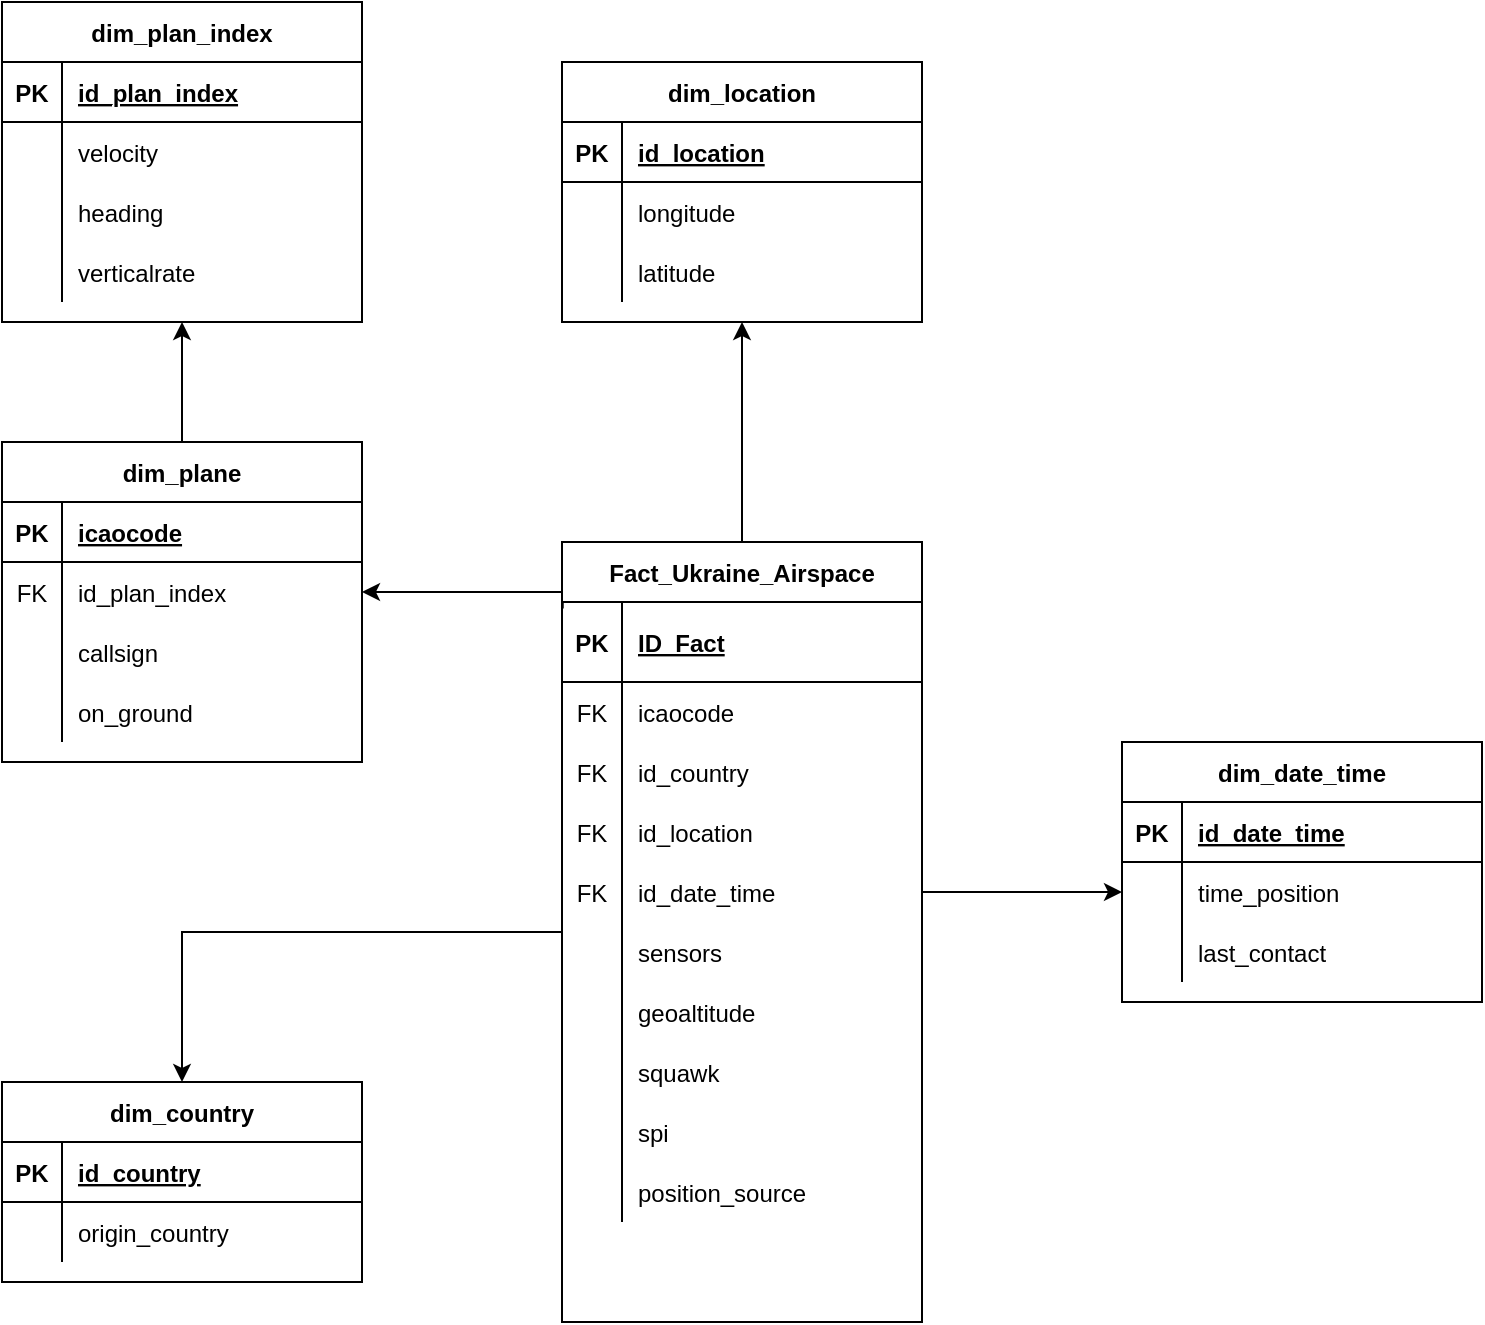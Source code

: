 <mxfile version="17.1.3" type="device"><diagram id="o-n-_YGw9UTGnMSqzrki" name="Page-1"><mxGraphModel dx="1483" dy="1939" grid="1" gridSize="10" guides="1" tooltips="1" connect="1" arrows="1" fold="1" page="1" pageScale="1" pageWidth="827" pageHeight="1169" math="0" shadow="0"><root><mxCell id="0"/><mxCell id="1" parent="0"/><mxCell id="sLgvHFrkwe0DDYvUkBk4-252" style="edgeStyle=orthogonalEdgeStyle;rounded=0;orthogonalLoop=1;jettySize=auto;html=1;entryX=0.5;entryY=1;entryDx=0;entryDy=0;" edge="1" parent="1" source="sLgvHFrkwe0DDYvUkBk4-289" target="sLgvHFrkwe0DDYvUkBk4-193"><mxGeometry relative="1" as="geometry"><mxPoint x="570" y="250" as="sourcePoint"/></mxGeometry></mxCell><mxCell id="sLgvHFrkwe0DDYvUkBk4-384" style="edgeStyle=orthogonalEdgeStyle;rounded=0;orthogonalLoop=1;jettySize=auto;html=1;entryX=0.5;entryY=1;entryDx=0;entryDy=0;" edge="1" parent="1" source="sLgvHFrkwe0DDYvUkBk4-180" target="sLgvHFrkwe0DDYvUkBk4-336"><mxGeometry relative="1" as="geometry"/></mxCell><mxCell id="sLgvHFrkwe0DDYvUkBk4-180" value="dim_plane" style="shape=table;startSize=30;container=1;collapsible=1;childLayout=tableLayout;fixedRows=1;rowLines=0;fontStyle=1;align=center;resizeLast=1;" vertex="1" parent="1"><mxGeometry x="200" y="110" width="180" height="160" as="geometry"/></mxCell><mxCell id="sLgvHFrkwe0DDYvUkBk4-181" value="" style="shape=tableRow;horizontal=0;startSize=0;swimlaneHead=0;swimlaneBody=0;fillColor=none;collapsible=0;dropTarget=0;points=[[0,0.5],[1,0.5]];portConstraint=eastwest;top=0;left=0;right=0;bottom=1;" vertex="1" parent="sLgvHFrkwe0DDYvUkBk4-180"><mxGeometry y="30" width="180" height="30" as="geometry"/></mxCell><mxCell id="sLgvHFrkwe0DDYvUkBk4-182" value="PK" style="shape=partialRectangle;connectable=0;fillColor=none;top=0;left=0;bottom=0;right=0;fontStyle=1;overflow=hidden;" vertex="1" parent="sLgvHFrkwe0DDYvUkBk4-181"><mxGeometry width="30" height="30" as="geometry"><mxRectangle width="30" height="30" as="alternateBounds"/></mxGeometry></mxCell><mxCell id="sLgvHFrkwe0DDYvUkBk4-183" value="icaocode" style="shape=partialRectangle;connectable=0;fillColor=none;top=0;left=0;bottom=0;right=0;align=left;spacingLeft=6;fontStyle=5;overflow=hidden;" vertex="1" parent="sLgvHFrkwe0DDYvUkBk4-181"><mxGeometry x="30" width="150" height="30" as="geometry"><mxRectangle width="150" height="30" as="alternateBounds"/></mxGeometry></mxCell><mxCell id="sLgvHFrkwe0DDYvUkBk4-184" value="" style="shape=tableRow;horizontal=0;startSize=0;swimlaneHead=0;swimlaneBody=0;fillColor=none;collapsible=0;dropTarget=0;points=[[0,0.5],[1,0.5]];portConstraint=eastwest;top=0;left=0;right=0;bottom=0;" vertex="1" parent="sLgvHFrkwe0DDYvUkBk4-180"><mxGeometry y="60" width="180" height="30" as="geometry"/></mxCell><mxCell id="sLgvHFrkwe0DDYvUkBk4-185" value="FK" style="shape=partialRectangle;connectable=0;fillColor=none;top=0;left=0;bottom=0;right=0;editable=1;overflow=hidden;" vertex="1" parent="sLgvHFrkwe0DDYvUkBk4-184"><mxGeometry width="30" height="30" as="geometry"><mxRectangle width="30" height="30" as="alternateBounds"/></mxGeometry></mxCell><mxCell id="sLgvHFrkwe0DDYvUkBk4-186" value="id_plan_index" style="shape=partialRectangle;connectable=0;fillColor=none;top=0;left=0;bottom=0;right=0;align=left;spacingLeft=6;overflow=hidden;" vertex="1" parent="sLgvHFrkwe0DDYvUkBk4-184"><mxGeometry x="30" width="150" height="30" as="geometry"><mxRectangle width="150" height="30" as="alternateBounds"/></mxGeometry></mxCell><mxCell id="sLgvHFrkwe0DDYvUkBk4-333" value="" style="shape=tableRow;horizontal=0;startSize=0;swimlaneHead=0;swimlaneBody=0;fillColor=none;collapsible=0;dropTarget=0;points=[[0,0.5],[1,0.5]];portConstraint=eastwest;top=0;left=0;right=0;bottom=0;" vertex="1" parent="sLgvHFrkwe0DDYvUkBk4-180"><mxGeometry y="90" width="180" height="30" as="geometry"/></mxCell><mxCell id="sLgvHFrkwe0DDYvUkBk4-334" value="" style="shape=partialRectangle;connectable=0;fillColor=none;top=0;left=0;bottom=0;right=0;editable=1;overflow=hidden;" vertex="1" parent="sLgvHFrkwe0DDYvUkBk4-333"><mxGeometry width="30" height="30" as="geometry"><mxRectangle width="30" height="30" as="alternateBounds"/></mxGeometry></mxCell><mxCell id="sLgvHFrkwe0DDYvUkBk4-335" value="callsign" style="shape=partialRectangle;connectable=0;fillColor=none;top=0;left=0;bottom=0;right=0;align=left;spacingLeft=6;overflow=hidden;" vertex="1" parent="sLgvHFrkwe0DDYvUkBk4-333"><mxGeometry x="30" width="150" height="30" as="geometry"><mxRectangle width="150" height="30" as="alternateBounds"/></mxGeometry></mxCell><mxCell id="sLgvHFrkwe0DDYvUkBk4-350" value="" style="shape=tableRow;horizontal=0;startSize=0;swimlaneHead=0;swimlaneBody=0;fillColor=none;collapsible=0;dropTarget=0;points=[[0,0.5],[1,0.5]];portConstraint=eastwest;top=0;left=0;right=0;bottom=0;" vertex="1" parent="sLgvHFrkwe0DDYvUkBk4-180"><mxGeometry y="120" width="180" height="30" as="geometry"/></mxCell><mxCell id="sLgvHFrkwe0DDYvUkBk4-351" value="" style="shape=partialRectangle;connectable=0;fillColor=none;top=0;left=0;bottom=0;right=0;editable=1;overflow=hidden;" vertex="1" parent="sLgvHFrkwe0DDYvUkBk4-350"><mxGeometry width="30" height="30" as="geometry"><mxRectangle width="30" height="30" as="alternateBounds"/></mxGeometry></mxCell><mxCell id="sLgvHFrkwe0DDYvUkBk4-352" value="on_ground" style="shape=partialRectangle;connectable=0;fillColor=none;top=0;left=0;bottom=0;right=0;align=left;spacingLeft=6;overflow=hidden;" vertex="1" parent="sLgvHFrkwe0DDYvUkBk4-350"><mxGeometry x="30" width="150" height="30" as="geometry"><mxRectangle width="150" height="30" as="alternateBounds"/></mxGeometry></mxCell><mxCell id="sLgvHFrkwe0DDYvUkBk4-193" value="dim_location" style="shape=table;startSize=30;container=1;collapsible=1;childLayout=tableLayout;fixedRows=1;rowLines=0;fontStyle=1;align=center;resizeLast=1;" vertex="1" parent="1"><mxGeometry x="480" y="-80" width="180" height="130" as="geometry"/></mxCell><mxCell id="sLgvHFrkwe0DDYvUkBk4-194" value="" style="shape=tableRow;horizontal=0;startSize=0;swimlaneHead=0;swimlaneBody=0;fillColor=none;collapsible=0;dropTarget=0;points=[[0,0.5],[1,0.5]];portConstraint=eastwest;top=0;left=0;right=0;bottom=1;" vertex="1" parent="sLgvHFrkwe0DDYvUkBk4-193"><mxGeometry y="30" width="180" height="30" as="geometry"/></mxCell><mxCell id="sLgvHFrkwe0DDYvUkBk4-195" value="PK" style="shape=partialRectangle;connectable=0;fillColor=none;top=0;left=0;bottom=0;right=0;fontStyle=1;overflow=hidden;" vertex="1" parent="sLgvHFrkwe0DDYvUkBk4-194"><mxGeometry width="30" height="30" as="geometry"><mxRectangle width="30" height="30" as="alternateBounds"/></mxGeometry></mxCell><mxCell id="sLgvHFrkwe0DDYvUkBk4-196" value="id_location" style="shape=partialRectangle;connectable=0;fillColor=none;top=0;left=0;bottom=0;right=0;align=left;spacingLeft=6;fontStyle=5;overflow=hidden;" vertex="1" parent="sLgvHFrkwe0DDYvUkBk4-194"><mxGeometry x="30" width="150" height="30" as="geometry"><mxRectangle width="150" height="30" as="alternateBounds"/></mxGeometry></mxCell><mxCell id="sLgvHFrkwe0DDYvUkBk4-197" value="" style="shape=tableRow;horizontal=0;startSize=0;swimlaneHead=0;swimlaneBody=0;fillColor=none;collapsible=0;dropTarget=0;points=[[0,0.5],[1,0.5]];portConstraint=eastwest;top=0;left=0;right=0;bottom=0;" vertex="1" parent="sLgvHFrkwe0DDYvUkBk4-193"><mxGeometry y="60" width="180" height="30" as="geometry"/></mxCell><mxCell id="sLgvHFrkwe0DDYvUkBk4-198" value="" style="shape=partialRectangle;connectable=0;fillColor=none;top=0;left=0;bottom=0;right=0;editable=1;overflow=hidden;" vertex="1" parent="sLgvHFrkwe0DDYvUkBk4-197"><mxGeometry width="30" height="30" as="geometry"><mxRectangle width="30" height="30" as="alternateBounds"/></mxGeometry></mxCell><mxCell id="sLgvHFrkwe0DDYvUkBk4-199" value="longitude" style="shape=partialRectangle;connectable=0;fillColor=none;top=0;left=0;bottom=0;right=0;align=left;spacingLeft=6;overflow=hidden;" vertex="1" parent="sLgvHFrkwe0DDYvUkBk4-197"><mxGeometry x="30" width="150" height="30" as="geometry"><mxRectangle width="150" height="30" as="alternateBounds"/></mxGeometry></mxCell><mxCell id="sLgvHFrkwe0DDYvUkBk4-200" value="" style="shape=tableRow;horizontal=0;startSize=0;swimlaneHead=0;swimlaneBody=0;fillColor=none;collapsible=0;dropTarget=0;points=[[0,0.5],[1,0.5]];portConstraint=eastwest;top=0;left=0;right=0;bottom=0;" vertex="1" parent="sLgvHFrkwe0DDYvUkBk4-193"><mxGeometry y="90" width="180" height="30" as="geometry"/></mxCell><mxCell id="sLgvHFrkwe0DDYvUkBk4-201" value="" style="shape=partialRectangle;connectable=0;fillColor=none;top=0;left=0;bottom=0;right=0;editable=1;overflow=hidden;" vertex="1" parent="sLgvHFrkwe0DDYvUkBk4-200"><mxGeometry width="30" height="30" as="geometry"><mxRectangle width="30" height="30" as="alternateBounds"/></mxGeometry></mxCell><mxCell id="sLgvHFrkwe0DDYvUkBk4-202" value="latitude" style="shape=partialRectangle;connectable=0;fillColor=none;top=0;left=0;bottom=0;right=0;align=left;spacingLeft=6;overflow=hidden;" vertex="1" parent="sLgvHFrkwe0DDYvUkBk4-200"><mxGeometry x="30" width="150" height="30" as="geometry"><mxRectangle width="150" height="30" as="alternateBounds"/></mxGeometry></mxCell><mxCell id="sLgvHFrkwe0DDYvUkBk4-206" value="dim_date_time" style="shape=table;startSize=30;container=1;collapsible=1;childLayout=tableLayout;fixedRows=1;rowLines=0;fontStyle=1;align=center;resizeLast=1;" vertex="1" parent="1"><mxGeometry x="760" y="260" width="180" height="130" as="geometry"/></mxCell><mxCell id="sLgvHFrkwe0DDYvUkBk4-207" value="" style="shape=tableRow;horizontal=0;startSize=0;swimlaneHead=0;swimlaneBody=0;fillColor=none;collapsible=0;dropTarget=0;points=[[0,0.5],[1,0.5]];portConstraint=eastwest;top=0;left=0;right=0;bottom=1;" vertex="1" parent="sLgvHFrkwe0DDYvUkBk4-206"><mxGeometry y="30" width="180" height="30" as="geometry"/></mxCell><mxCell id="sLgvHFrkwe0DDYvUkBk4-208" value="PK" style="shape=partialRectangle;connectable=0;fillColor=none;top=0;left=0;bottom=0;right=0;fontStyle=1;overflow=hidden;" vertex="1" parent="sLgvHFrkwe0DDYvUkBk4-207"><mxGeometry width="30" height="30" as="geometry"><mxRectangle width="30" height="30" as="alternateBounds"/></mxGeometry></mxCell><mxCell id="sLgvHFrkwe0DDYvUkBk4-209" value="id_date_time" style="shape=partialRectangle;connectable=0;fillColor=none;top=0;left=0;bottom=0;right=0;align=left;spacingLeft=6;fontStyle=5;overflow=hidden;" vertex="1" parent="sLgvHFrkwe0DDYvUkBk4-207"><mxGeometry x="30" width="150" height="30" as="geometry"><mxRectangle width="150" height="30" as="alternateBounds"/></mxGeometry></mxCell><mxCell id="sLgvHFrkwe0DDYvUkBk4-210" value="" style="shape=tableRow;horizontal=0;startSize=0;swimlaneHead=0;swimlaneBody=0;fillColor=none;collapsible=0;dropTarget=0;points=[[0,0.5],[1,0.5]];portConstraint=eastwest;top=0;left=0;right=0;bottom=0;" vertex="1" parent="sLgvHFrkwe0DDYvUkBk4-206"><mxGeometry y="60" width="180" height="30" as="geometry"/></mxCell><mxCell id="sLgvHFrkwe0DDYvUkBk4-211" value="" style="shape=partialRectangle;connectable=0;fillColor=none;top=0;left=0;bottom=0;right=0;editable=1;overflow=hidden;" vertex="1" parent="sLgvHFrkwe0DDYvUkBk4-210"><mxGeometry width="30" height="30" as="geometry"><mxRectangle width="30" height="30" as="alternateBounds"/></mxGeometry></mxCell><mxCell id="sLgvHFrkwe0DDYvUkBk4-212" value="time_position" style="shape=partialRectangle;connectable=0;fillColor=none;top=0;left=0;bottom=0;right=0;align=left;spacingLeft=6;overflow=hidden;" vertex="1" parent="sLgvHFrkwe0DDYvUkBk4-210"><mxGeometry x="30" width="150" height="30" as="geometry"><mxRectangle width="150" height="30" as="alternateBounds"/></mxGeometry></mxCell><mxCell id="sLgvHFrkwe0DDYvUkBk4-213" value="" style="shape=tableRow;horizontal=0;startSize=0;swimlaneHead=0;swimlaneBody=0;fillColor=none;collapsible=0;dropTarget=0;points=[[0,0.5],[1,0.5]];portConstraint=eastwest;top=0;left=0;right=0;bottom=0;" vertex="1" parent="sLgvHFrkwe0DDYvUkBk4-206"><mxGeometry y="90" width="180" height="30" as="geometry"/></mxCell><mxCell id="sLgvHFrkwe0DDYvUkBk4-214" value="" style="shape=partialRectangle;connectable=0;fillColor=none;top=0;left=0;bottom=0;right=0;editable=1;overflow=hidden;" vertex="1" parent="sLgvHFrkwe0DDYvUkBk4-213"><mxGeometry width="30" height="30" as="geometry"><mxRectangle width="30" height="30" as="alternateBounds"/></mxGeometry></mxCell><mxCell id="sLgvHFrkwe0DDYvUkBk4-215" value="last_contact" style="shape=partialRectangle;connectable=0;fillColor=none;top=0;left=0;bottom=0;right=0;align=left;spacingLeft=6;overflow=hidden;" vertex="1" parent="sLgvHFrkwe0DDYvUkBk4-213"><mxGeometry x="30" width="150" height="30" as="geometry"><mxRectangle width="150" height="30" as="alternateBounds"/></mxGeometry></mxCell><mxCell id="sLgvHFrkwe0DDYvUkBk4-219" value="dim_country" style="shape=table;startSize=30;container=1;collapsible=1;childLayout=tableLayout;fixedRows=1;rowLines=0;fontStyle=1;align=center;resizeLast=1;" vertex="1" parent="1"><mxGeometry x="200" y="430" width="180" height="100" as="geometry"/></mxCell><mxCell id="sLgvHFrkwe0DDYvUkBk4-220" value="" style="shape=tableRow;horizontal=0;startSize=0;swimlaneHead=0;swimlaneBody=0;fillColor=none;collapsible=0;dropTarget=0;points=[[0,0.5],[1,0.5]];portConstraint=eastwest;top=0;left=0;right=0;bottom=1;" vertex="1" parent="sLgvHFrkwe0DDYvUkBk4-219"><mxGeometry y="30" width="180" height="30" as="geometry"/></mxCell><mxCell id="sLgvHFrkwe0DDYvUkBk4-221" value="PK" style="shape=partialRectangle;connectable=0;fillColor=none;top=0;left=0;bottom=0;right=0;fontStyle=1;overflow=hidden;" vertex="1" parent="sLgvHFrkwe0DDYvUkBk4-220"><mxGeometry width="30" height="30" as="geometry"><mxRectangle width="30" height="30" as="alternateBounds"/></mxGeometry></mxCell><mxCell id="sLgvHFrkwe0DDYvUkBk4-222" value="id_country" style="shape=partialRectangle;connectable=0;fillColor=none;top=0;left=0;bottom=0;right=0;align=left;spacingLeft=6;fontStyle=5;overflow=hidden;" vertex="1" parent="sLgvHFrkwe0DDYvUkBk4-220"><mxGeometry x="30" width="150" height="30" as="geometry"><mxRectangle width="150" height="30" as="alternateBounds"/></mxGeometry></mxCell><mxCell id="sLgvHFrkwe0DDYvUkBk4-223" value="" style="shape=tableRow;horizontal=0;startSize=0;swimlaneHead=0;swimlaneBody=0;fillColor=none;collapsible=0;dropTarget=0;points=[[0,0.5],[1,0.5]];portConstraint=eastwest;top=0;left=0;right=0;bottom=0;" vertex="1" parent="sLgvHFrkwe0DDYvUkBk4-219"><mxGeometry y="60" width="180" height="30" as="geometry"/></mxCell><mxCell id="sLgvHFrkwe0DDYvUkBk4-224" value="" style="shape=partialRectangle;connectable=0;fillColor=none;top=0;left=0;bottom=0;right=0;editable=1;overflow=hidden;" vertex="1" parent="sLgvHFrkwe0DDYvUkBk4-223"><mxGeometry width="30" height="30" as="geometry"><mxRectangle width="30" height="30" as="alternateBounds"/></mxGeometry></mxCell><mxCell id="sLgvHFrkwe0DDYvUkBk4-225" value="origin_country" style="shape=partialRectangle;connectable=0;fillColor=none;top=0;left=0;bottom=0;right=0;align=left;spacingLeft=6;overflow=hidden;" vertex="1" parent="sLgvHFrkwe0DDYvUkBk4-223"><mxGeometry x="30" width="150" height="30" as="geometry"><mxRectangle width="150" height="30" as="alternateBounds"/></mxGeometry></mxCell><mxCell id="sLgvHFrkwe0DDYvUkBk4-259" style="edgeStyle=orthogonalEdgeStyle;rounded=0;orthogonalLoop=1;jettySize=auto;html=1;entryX=1;entryY=0.5;entryDx=0;entryDy=0;exitX=0.002;exitY=0.081;exitDx=0;exitDy=0;exitPerimeter=0;" edge="1" parent="1" source="sLgvHFrkwe0DDYvUkBk4-290" target="sLgvHFrkwe0DDYvUkBk4-184"><mxGeometry relative="1" as="geometry"><mxPoint x="480" y="295" as="sourcePoint"/><Array as="points"><mxPoint x="480" y="185"/></Array></mxGeometry></mxCell><mxCell id="sLgvHFrkwe0DDYvUkBk4-359" style="edgeStyle=orthogonalEdgeStyle;rounded=0;orthogonalLoop=1;jettySize=auto;html=1;entryX=0.5;entryY=0;entryDx=0;entryDy=0;" edge="1" parent="1" source="sLgvHFrkwe0DDYvUkBk4-289" target="sLgvHFrkwe0DDYvUkBk4-219"><mxGeometry relative="1" as="geometry"/></mxCell><mxCell id="sLgvHFrkwe0DDYvUkBk4-289" value="Fact_Ukraine_Airspace" style="shape=table;startSize=30;container=1;collapsible=1;childLayout=tableLayout;fixedRows=1;rowLines=0;fontStyle=1;align=center;resizeLast=1;" vertex="1" parent="1"><mxGeometry x="480" y="160" width="180" height="390" as="geometry"/></mxCell><mxCell id="sLgvHFrkwe0DDYvUkBk4-290" value="" style="shape=tableRow;horizontal=0;startSize=0;swimlaneHead=0;swimlaneBody=0;fillColor=none;collapsible=0;dropTarget=0;points=[[0,0.5],[1,0.5]];portConstraint=eastwest;top=0;left=0;right=0;bottom=1;" vertex="1" parent="sLgvHFrkwe0DDYvUkBk4-289"><mxGeometry y="30" width="180" height="40" as="geometry"/></mxCell><mxCell id="sLgvHFrkwe0DDYvUkBk4-291" value="PK" style="shape=partialRectangle;connectable=0;fillColor=none;top=0;left=0;bottom=0;right=0;fontStyle=1;overflow=hidden;" vertex="1" parent="sLgvHFrkwe0DDYvUkBk4-290"><mxGeometry width="30" height="40" as="geometry"><mxRectangle width="30" height="40" as="alternateBounds"/></mxGeometry></mxCell><mxCell id="sLgvHFrkwe0DDYvUkBk4-292" value="ID_Fact" style="shape=partialRectangle;connectable=0;fillColor=none;top=0;left=0;bottom=0;right=0;align=left;spacingLeft=6;fontStyle=5;overflow=hidden;" vertex="1" parent="sLgvHFrkwe0DDYvUkBk4-290"><mxGeometry x="30" width="150" height="40" as="geometry"><mxRectangle width="150" height="40" as="alternateBounds"/></mxGeometry></mxCell><mxCell id="sLgvHFrkwe0DDYvUkBk4-293" value="" style="shape=tableRow;horizontal=0;startSize=0;swimlaneHead=0;swimlaneBody=0;fillColor=none;collapsible=0;dropTarget=0;points=[[0,0.5],[1,0.5]];portConstraint=eastwest;top=0;left=0;right=0;bottom=0;" vertex="1" parent="sLgvHFrkwe0DDYvUkBk4-289"><mxGeometry y="70" width="180" height="30" as="geometry"/></mxCell><mxCell id="sLgvHFrkwe0DDYvUkBk4-294" value="FK" style="shape=partialRectangle;connectable=0;fillColor=none;top=0;left=0;bottom=0;right=0;editable=1;overflow=hidden;" vertex="1" parent="sLgvHFrkwe0DDYvUkBk4-293"><mxGeometry width="30" height="30" as="geometry"><mxRectangle width="30" height="30" as="alternateBounds"/></mxGeometry></mxCell><mxCell id="sLgvHFrkwe0DDYvUkBk4-295" value="icaocode" style="shape=partialRectangle;connectable=0;fillColor=none;top=0;left=0;bottom=0;right=0;align=left;spacingLeft=6;overflow=hidden;" vertex="1" parent="sLgvHFrkwe0DDYvUkBk4-293"><mxGeometry x="30" width="150" height="30" as="geometry"><mxRectangle width="150" height="30" as="alternateBounds"/></mxGeometry></mxCell><mxCell id="sLgvHFrkwe0DDYvUkBk4-296" value="" style="shape=tableRow;horizontal=0;startSize=0;swimlaneHead=0;swimlaneBody=0;fillColor=none;collapsible=0;dropTarget=0;points=[[0,0.5],[1,0.5]];portConstraint=eastwest;top=0;left=0;right=0;bottom=0;" vertex="1" parent="sLgvHFrkwe0DDYvUkBk4-289"><mxGeometry y="100" width="180" height="30" as="geometry"/></mxCell><mxCell id="sLgvHFrkwe0DDYvUkBk4-297" value="FK" style="shape=partialRectangle;connectable=0;fillColor=none;top=0;left=0;bottom=0;right=0;editable=1;overflow=hidden;" vertex="1" parent="sLgvHFrkwe0DDYvUkBk4-296"><mxGeometry width="30" height="30" as="geometry"><mxRectangle width="30" height="30" as="alternateBounds"/></mxGeometry></mxCell><mxCell id="sLgvHFrkwe0DDYvUkBk4-298" value="id_country" style="shape=partialRectangle;connectable=0;fillColor=none;top=0;left=0;bottom=0;right=0;align=left;spacingLeft=6;overflow=hidden;" vertex="1" parent="sLgvHFrkwe0DDYvUkBk4-296"><mxGeometry x="30" width="150" height="30" as="geometry"><mxRectangle width="150" height="30" as="alternateBounds"/></mxGeometry></mxCell><mxCell id="sLgvHFrkwe0DDYvUkBk4-299" value="" style="shape=tableRow;horizontal=0;startSize=0;swimlaneHead=0;swimlaneBody=0;fillColor=none;collapsible=0;dropTarget=0;points=[[0,0.5],[1,0.5]];portConstraint=eastwest;top=0;left=0;right=0;bottom=0;" vertex="1" parent="sLgvHFrkwe0DDYvUkBk4-289"><mxGeometry y="130" width="180" height="30" as="geometry"/></mxCell><mxCell id="sLgvHFrkwe0DDYvUkBk4-300" value="FK" style="shape=partialRectangle;connectable=0;fillColor=none;top=0;left=0;bottom=0;right=0;editable=1;overflow=hidden;" vertex="1" parent="sLgvHFrkwe0DDYvUkBk4-299"><mxGeometry width="30" height="30" as="geometry"><mxRectangle width="30" height="30" as="alternateBounds"/></mxGeometry></mxCell><mxCell id="sLgvHFrkwe0DDYvUkBk4-301" value="id_location" style="shape=partialRectangle;connectable=0;fillColor=none;top=0;left=0;bottom=0;right=0;align=left;spacingLeft=6;overflow=hidden;" vertex="1" parent="sLgvHFrkwe0DDYvUkBk4-299"><mxGeometry x="30" width="150" height="30" as="geometry"><mxRectangle width="150" height="30" as="alternateBounds"/></mxGeometry></mxCell><mxCell id="sLgvHFrkwe0DDYvUkBk4-320" value="" style="shape=tableRow;horizontal=0;startSize=0;swimlaneHead=0;swimlaneBody=0;fillColor=none;collapsible=0;dropTarget=0;points=[[0,0.5],[1,0.5]];portConstraint=eastwest;top=0;left=0;right=0;bottom=0;" vertex="1" parent="sLgvHFrkwe0DDYvUkBk4-289"><mxGeometry y="160" width="180" height="30" as="geometry"/></mxCell><mxCell id="sLgvHFrkwe0DDYvUkBk4-321" value="FK" style="shape=partialRectangle;connectable=0;fillColor=none;top=0;left=0;bottom=0;right=0;editable=1;overflow=hidden;" vertex="1" parent="sLgvHFrkwe0DDYvUkBk4-320"><mxGeometry width="30" height="30" as="geometry"><mxRectangle width="30" height="30" as="alternateBounds"/></mxGeometry></mxCell><mxCell id="sLgvHFrkwe0DDYvUkBk4-322" value="id_date_time" style="shape=partialRectangle;connectable=0;fillColor=none;top=0;left=0;bottom=0;right=0;align=left;spacingLeft=6;overflow=hidden;" vertex="1" parent="sLgvHFrkwe0DDYvUkBk4-320"><mxGeometry x="30" width="150" height="30" as="geometry"><mxRectangle width="150" height="30" as="alternateBounds"/></mxGeometry></mxCell><mxCell id="sLgvHFrkwe0DDYvUkBk4-365" value="" style="shape=tableRow;horizontal=0;startSize=0;swimlaneHead=0;swimlaneBody=0;fillColor=none;collapsible=0;dropTarget=0;points=[[0,0.5],[1,0.5]];portConstraint=eastwest;top=0;left=0;right=0;bottom=0;" vertex="1" parent="sLgvHFrkwe0DDYvUkBk4-289"><mxGeometry y="190" width="180" height="30" as="geometry"/></mxCell><mxCell id="sLgvHFrkwe0DDYvUkBk4-366" value="" style="shape=partialRectangle;connectable=0;fillColor=none;top=0;left=0;bottom=0;right=0;editable=1;overflow=hidden;" vertex="1" parent="sLgvHFrkwe0DDYvUkBk4-365"><mxGeometry width="30" height="30" as="geometry"><mxRectangle width="30" height="30" as="alternateBounds"/></mxGeometry></mxCell><mxCell id="sLgvHFrkwe0DDYvUkBk4-367" value="sensors" style="shape=partialRectangle;connectable=0;fillColor=none;top=0;left=0;bottom=0;right=0;align=left;spacingLeft=6;overflow=hidden;" vertex="1" parent="sLgvHFrkwe0DDYvUkBk4-365"><mxGeometry x="30" width="150" height="30" as="geometry"><mxRectangle width="150" height="30" as="alternateBounds"/></mxGeometry></mxCell><mxCell id="sLgvHFrkwe0DDYvUkBk4-368" value="" style="shape=tableRow;horizontal=0;startSize=0;swimlaneHead=0;swimlaneBody=0;fillColor=none;collapsible=0;dropTarget=0;points=[[0,0.5],[1,0.5]];portConstraint=eastwest;top=0;left=0;right=0;bottom=0;" vertex="1" parent="sLgvHFrkwe0DDYvUkBk4-289"><mxGeometry y="220" width="180" height="30" as="geometry"/></mxCell><mxCell id="sLgvHFrkwe0DDYvUkBk4-369" value="" style="shape=partialRectangle;connectable=0;fillColor=none;top=0;left=0;bottom=0;right=0;editable=1;overflow=hidden;" vertex="1" parent="sLgvHFrkwe0DDYvUkBk4-368"><mxGeometry width="30" height="30" as="geometry"><mxRectangle width="30" height="30" as="alternateBounds"/></mxGeometry></mxCell><mxCell id="sLgvHFrkwe0DDYvUkBk4-370" value="geoaltitude" style="shape=partialRectangle;connectable=0;fillColor=none;top=0;left=0;bottom=0;right=0;align=left;spacingLeft=6;overflow=hidden;" vertex="1" parent="sLgvHFrkwe0DDYvUkBk4-368"><mxGeometry x="30" width="150" height="30" as="geometry"><mxRectangle width="150" height="30" as="alternateBounds"/></mxGeometry></mxCell><mxCell id="sLgvHFrkwe0DDYvUkBk4-371" value="" style="shape=tableRow;horizontal=0;startSize=0;swimlaneHead=0;swimlaneBody=0;fillColor=none;collapsible=0;dropTarget=0;points=[[0,0.5],[1,0.5]];portConstraint=eastwest;top=0;left=0;right=0;bottom=0;" vertex="1" parent="sLgvHFrkwe0DDYvUkBk4-289"><mxGeometry y="250" width="180" height="30" as="geometry"/></mxCell><mxCell id="sLgvHFrkwe0DDYvUkBk4-372" value="" style="shape=partialRectangle;connectable=0;fillColor=none;top=0;left=0;bottom=0;right=0;editable=1;overflow=hidden;" vertex="1" parent="sLgvHFrkwe0DDYvUkBk4-371"><mxGeometry width="30" height="30" as="geometry"><mxRectangle width="30" height="30" as="alternateBounds"/></mxGeometry></mxCell><mxCell id="sLgvHFrkwe0DDYvUkBk4-373" value="squawk" style="shape=partialRectangle;connectable=0;fillColor=none;top=0;left=0;bottom=0;right=0;align=left;spacingLeft=6;overflow=hidden;" vertex="1" parent="sLgvHFrkwe0DDYvUkBk4-371"><mxGeometry x="30" width="150" height="30" as="geometry"><mxRectangle width="150" height="30" as="alternateBounds"/></mxGeometry></mxCell><mxCell id="sLgvHFrkwe0DDYvUkBk4-374" value="" style="shape=tableRow;horizontal=0;startSize=0;swimlaneHead=0;swimlaneBody=0;fillColor=none;collapsible=0;dropTarget=0;points=[[0,0.5],[1,0.5]];portConstraint=eastwest;top=0;left=0;right=0;bottom=0;" vertex="1" parent="sLgvHFrkwe0DDYvUkBk4-289"><mxGeometry y="280" width="180" height="30" as="geometry"/></mxCell><mxCell id="sLgvHFrkwe0DDYvUkBk4-375" value="" style="shape=partialRectangle;connectable=0;fillColor=none;top=0;left=0;bottom=0;right=0;editable=1;overflow=hidden;" vertex="1" parent="sLgvHFrkwe0DDYvUkBk4-374"><mxGeometry width="30" height="30" as="geometry"><mxRectangle width="30" height="30" as="alternateBounds"/></mxGeometry></mxCell><mxCell id="sLgvHFrkwe0DDYvUkBk4-376" value="spi" style="shape=partialRectangle;connectable=0;fillColor=none;top=0;left=0;bottom=0;right=0;align=left;spacingLeft=6;overflow=hidden;" vertex="1" parent="sLgvHFrkwe0DDYvUkBk4-374"><mxGeometry x="30" width="150" height="30" as="geometry"><mxRectangle width="150" height="30" as="alternateBounds"/></mxGeometry></mxCell><mxCell id="sLgvHFrkwe0DDYvUkBk4-377" value="" style="shape=tableRow;horizontal=0;startSize=0;swimlaneHead=0;swimlaneBody=0;fillColor=none;collapsible=0;dropTarget=0;points=[[0,0.5],[1,0.5]];portConstraint=eastwest;top=0;left=0;right=0;bottom=0;" vertex="1" parent="sLgvHFrkwe0DDYvUkBk4-289"><mxGeometry y="310" width="180" height="30" as="geometry"/></mxCell><mxCell id="sLgvHFrkwe0DDYvUkBk4-378" value="" style="shape=partialRectangle;connectable=0;fillColor=none;top=0;left=0;bottom=0;right=0;editable=1;overflow=hidden;" vertex="1" parent="sLgvHFrkwe0DDYvUkBk4-377"><mxGeometry width="30" height="30" as="geometry"><mxRectangle width="30" height="30" as="alternateBounds"/></mxGeometry></mxCell><mxCell id="sLgvHFrkwe0DDYvUkBk4-379" value="position_source" style="shape=partialRectangle;connectable=0;fillColor=none;top=0;left=0;bottom=0;right=0;align=left;spacingLeft=6;overflow=hidden;" vertex="1" parent="sLgvHFrkwe0DDYvUkBk4-377"><mxGeometry x="30" width="150" height="30" as="geometry"><mxRectangle width="150" height="30" as="alternateBounds"/></mxGeometry></mxCell><mxCell id="sLgvHFrkwe0DDYvUkBk4-336" value="dim_plan_index" style="shape=table;startSize=30;container=1;collapsible=1;childLayout=tableLayout;fixedRows=1;rowLines=0;fontStyle=1;align=center;resizeLast=1;" vertex="1" parent="1"><mxGeometry x="200" y="-110" width="180" height="160" as="geometry"/></mxCell><mxCell id="sLgvHFrkwe0DDYvUkBk4-337" value="" style="shape=tableRow;horizontal=0;startSize=0;swimlaneHead=0;swimlaneBody=0;fillColor=none;collapsible=0;dropTarget=0;points=[[0,0.5],[1,0.5]];portConstraint=eastwest;top=0;left=0;right=0;bottom=1;" vertex="1" parent="sLgvHFrkwe0DDYvUkBk4-336"><mxGeometry y="30" width="180" height="30" as="geometry"/></mxCell><mxCell id="sLgvHFrkwe0DDYvUkBk4-338" value="PK" style="shape=partialRectangle;connectable=0;fillColor=none;top=0;left=0;bottom=0;right=0;fontStyle=1;overflow=hidden;" vertex="1" parent="sLgvHFrkwe0DDYvUkBk4-337"><mxGeometry width="30" height="30" as="geometry"><mxRectangle width="30" height="30" as="alternateBounds"/></mxGeometry></mxCell><mxCell id="sLgvHFrkwe0DDYvUkBk4-339" value="id_plan_index" style="shape=partialRectangle;connectable=0;fillColor=none;top=0;left=0;bottom=0;right=0;align=left;spacingLeft=6;fontStyle=5;overflow=hidden;" vertex="1" parent="sLgvHFrkwe0DDYvUkBk4-337"><mxGeometry x="30" width="150" height="30" as="geometry"><mxRectangle width="150" height="30" as="alternateBounds"/></mxGeometry></mxCell><mxCell id="sLgvHFrkwe0DDYvUkBk4-340" value="" style="shape=tableRow;horizontal=0;startSize=0;swimlaneHead=0;swimlaneBody=0;fillColor=none;collapsible=0;dropTarget=0;points=[[0,0.5],[1,0.5]];portConstraint=eastwest;top=0;left=0;right=0;bottom=0;" vertex="1" parent="sLgvHFrkwe0DDYvUkBk4-336"><mxGeometry y="60" width="180" height="30" as="geometry"/></mxCell><mxCell id="sLgvHFrkwe0DDYvUkBk4-341" value="" style="shape=partialRectangle;connectable=0;fillColor=none;top=0;left=0;bottom=0;right=0;editable=1;overflow=hidden;" vertex="1" parent="sLgvHFrkwe0DDYvUkBk4-340"><mxGeometry width="30" height="30" as="geometry"><mxRectangle width="30" height="30" as="alternateBounds"/></mxGeometry></mxCell><mxCell id="sLgvHFrkwe0DDYvUkBk4-342" value="velocity" style="shape=partialRectangle;connectable=0;fillColor=none;top=0;left=0;bottom=0;right=0;align=left;spacingLeft=6;overflow=hidden;" vertex="1" parent="sLgvHFrkwe0DDYvUkBk4-340"><mxGeometry x="30" width="150" height="30" as="geometry"><mxRectangle width="150" height="30" as="alternateBounds"/></mxGeometry></mxCell><mxCell id="sLgvHFrkwe0DDYvUkBk4-343" value="" style="shape=tableRow;horizontal=0;startSize=0;swimlaneHead=0;swimlaneBody=0;fillColor=none;collapsible=0;dropTarget=0;points=[[0,0.5],[1,0.5]];portConstraint=eastwest;top=0;left=0;right=0;bottom=0;" vertex="1" parent="sLgvHFrkwe0DDYvUkBk4-336"><mxGeometry y="90" width="180" height="30" as="geometry"/></mxCell><mxCell id="sLgvHFrkwe0DDYvUkBk4-344" value="" style="shape=partialRectangle;connectable=0;fillColor=none;top=0;left=0;bottom=0;right=0;editable=1;overflow=hidden;" vertex="1" parent="sLgvHFrkwe0DDYvUkBk4-343"><mxGeometry width="30" height="30" as="geometry"><mxRectangle width="30" height="30" as="alternateBounds"/></mxGeometry></mxCell><mxCell id="sLgvHFrkwe0DDYvUkBk4-345" value="heading" style="shape=partialRectangle;connectable=0;fillColor=none;top=0;left=0;bottom=0;right=0;align=left;spacingLeft=6;overflow=hidden;" vertex="1" parent="sLgvHFrkwe0DDYvUkBk4-343"><mxGeometry x="30" width="150" height="30" as="geometry"><mxRectangle width="150" height="30" as="alternateBounds"/></mxGeometry></mxCell><mxCell id="sLgvHFrkwe0DDYvUkBk4-346" value="" style="shape=tableRow;horizontal=0;startSize=0;swimlaneHead=0;swimlaneBody=0;fillColor=none;collapsible=0;dropTarget=0;points=[[0,0.5],[1,0.5]];portConstraint=eastwest;top=0;left=0;right=0;bottom=0;" vertex="1" parent="sLgvHFrkwe0DDYvUkBk4-336"><mxGeometry y="120" width="180" height="30" as="geometry"/></mxCell><mxCell id="sLgvHFrkwe0DDYvUkBk4-347" value="" style="shape=partialRectangle;connectable=0;fillColor=none;top=0;left=0;bottom=0;right=0;editable=1;overflow=hidden;" vertex="1" parent="sLgvHFrkwe0DDYvUkBk4-346"><mxGeometry width="30" height="30" as="geometry"><mxRectangle width="30" height="30" as="alternateBounds"/></mxGeometry></mxCell><mxCell id="sLgvHFrkwe0DDYvUkBk4-348" value="verticalrate" style="shape=partialRectangle;connectable=0;fillColor=none;top=0;left=0;bottom=0;right=0;align=left;spacingLeft=6;overflow=hidden;" vertex="1" parent="sLgvHFrkwe0DDYvUkBk4-346"><mxGeometry x="30" width="150" height="30" as="geometry"><mxRectangle width="150" height="30" as="alternateBounds"/></mxGeometry></mxCell><mxCell id="sLgvHFrkwe0DDYvUkBk4-360" style="edgeStyle=orthogonalEdgeStyle;rounded=0;orthogonalLoop=1;jettySize=auto;html=1;entryX=0;entryY=0.5;entryDx=0;entryDy=0;" edge="1" parent="1" source="sLgvHFrkwe0DDYvUkBk4-320" target="sLgvHFrkwe0DDYvUkBk4-210"><mxGeometry relative="1" as="geometry"/></mxCell></root></mxGraphModel></diagram></mxfile>